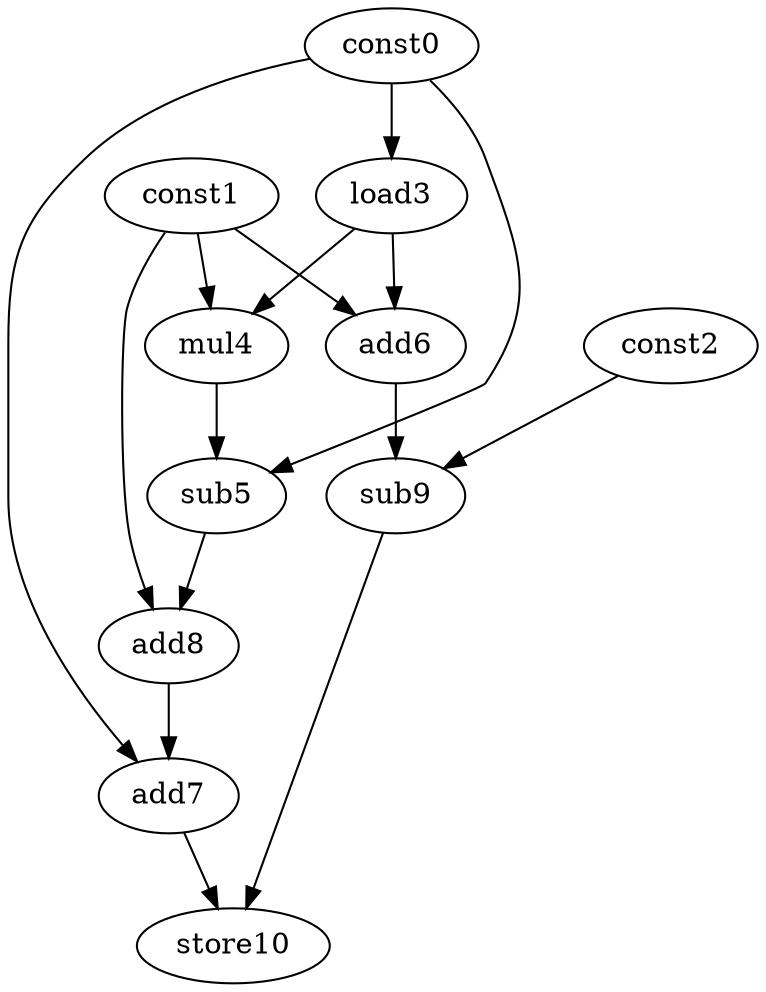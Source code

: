 digraph G { 
const0[opcode=const]; 
const1[opcode=const]; 
const2[opcode=const]; 
load3[opcode=load]; 
mul4[opcode=mul]; 
sub5[opcode=sub]; 
add6[opcode=add]; 
add7[opcode=add]; 
add8[opcode=add]; 
sub9[opcode=sub]; 
store10[opcode=store]; 
const0->load3[operand=0];
const1->mul4[operand=0];
load3->mul4[operand=1];
const1->add6[operand=0];
load3->add6[operand=1];
const0->sub5[operand=0];
mul4->sub5[operand=1];
const2->sub9[operand=0];
add6->sub9[operand=1];
const1->add8[operand=0];
sub5->add8[operand=1];
const0->add7[operand=0];
add8->add7[operand=1];
sub9->store10[operand=0];
add7->store10[operand=1];
}
